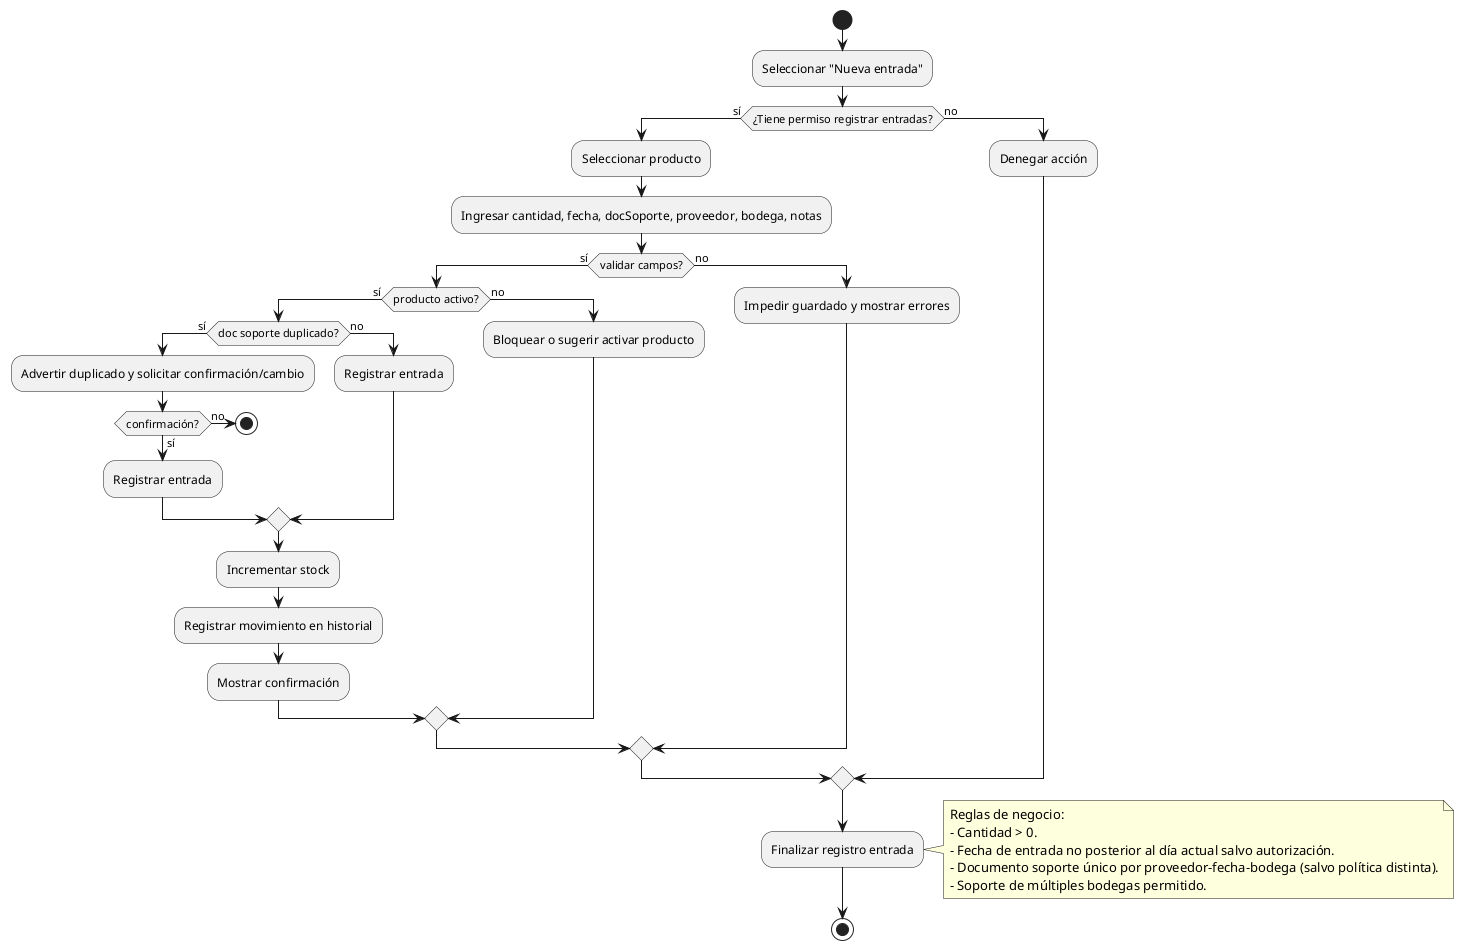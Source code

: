 @startuml CU02_RegistrarEntrada
|Operario|
start
:Seleccionar "Nueva entrada";
if (¿Tiene permiso registrar entradas?) then (sí)
  :Seleccionar producto;
  :Ingresar cantidad, fecha, docSoporte, proveedor, bodega, notas;
  if (validar campos?) then (sí)
    if (producto activo?) then (sí)
      if (doc soporte duplicado?) then (sí)
        :Advertir duplicado y solicitar confirmación/cambio;
        if (confirmación?) then (sí)
          :Registrar entrada;
        else (no)
          stop
        endif
      else (no)
        :Registrar entrada;
      endif
      :Incrementar stock;
      :Registrar movimiento en historial;
      :Mostrar confirmación;
    else (no)
      :Bloquear o sugerir activar producto;
    endif
  else (no)
    :Impedir guardado y mostrar errores;
  endif
else (no)
  :Denegar acción;
endif

:Finalizar registro entrada;
note right
  Reglas de negocio:
  - Cantidad > 0.
  - Fecha de entrada no posterior al día actual salvo autorización.
  - Documento soporte único por proveedor-fecha-bodega (salvo política distinta).
  - Soporte de múltiples bodegas permitido.
end note

stop
@enduml
